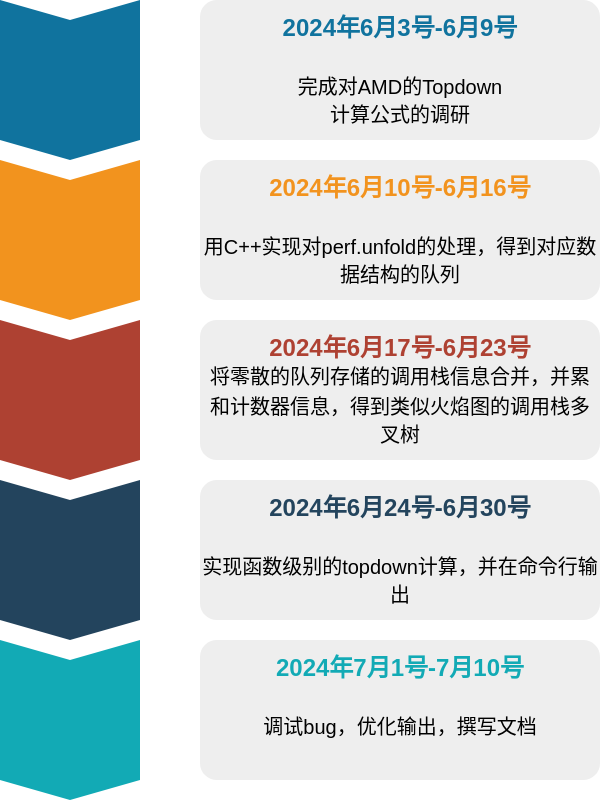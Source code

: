 <mxfile version="24.4.9" type="github">
  <diagram name="Page-1" id="fbcf5db9-b524-4cd4-e4f3-379dc89c3999">
    <mxGraphModel dx="956" dy="541" grid="1" gridSize="10" guides="1" tooltips="1" connect="1" arrows="1" fold="1" page="1" pageScale="1" pageWidth="850" pageHeight="1100" background="none" math="0" shadow="0">
      <root>
        <mxCell id="0" />
        <mxCell id="1" parent="0" />
        <mxCell id="r6oAo4zPIjc18obEtW12-62" value="" style="shape=step;perimeter=stepPerimeter;whiteSpace=wrap;html=1;fixedSize=1;size=10;direction=south;fillColor=#10739E;strokeColor=none;rounded=0;" vertex="1" parent="1">
          <mxGeometry x="310" y="50" width="70" height="80" as="geometry" />
        </mxCell>
        <mxCell id="r6oAo4zPIjc18obEtW12-63" value="" style="shape=step;perimeter=stepPerimeter;whiteSpace=wrap;html=1;fixedSize=1;size=10;direction=south;fillColor=#F2931E;strokeColor=none;rounded=0;" vertex="1" parent="1">
          <mxGeometry x="310" y="130" width="70" height="80" as="geometry" />
        </mxCell>
        <mxCell id="r6oAo4zPIjc18obEtW12-64" value="" style="shape=step;perimeter=stepPerimeter;whiteSpace=wrap;html=1;fixedSize=1;size=10;direction=south;fillColor=#AE4132;strokeColor=none;rounded=0;" vertex="1" parent="1">
          <mxGeometry x="310" y="210" width="70" height="80" as="geometry" />
        </mxCell>
        <mxCell id="r6oAo4zPIjc18obEtW12-65" value="" style="shape=step;perimeter=stepPerimeter;whiteSpace=wrap;html=1;fixedSize=1;size=10;direction=south;fillColor=#23445D;strokeColor=none;rounded=0;" vertex="1" parent="1">
          <mxGeometry x="310" y="290" width="70" height="80" as="geometry" />
        </mxCell>
        <mxCell id="r6oAo4zPIjc18obEtW12-66" value="" style="shape=step;perimeter=stepPerimeter;whiteSpace=wrap;html=1;fixedSize=1;size=10;direction=south;fillColor=#12AAB5;strokeColor=none;rounded=0;" vertex="1" parent="1">
          <mxGeometry x="310" y="370" width="70" height="80" as="geometry" />
        </mxCell>
        <mxCell id="r6oAo4zPIjc18obEtW12-67" value="&lt;font style=&quot;font-size: 10px&quot;&gt;&lt;font style=&quot;font-size: 12px&quot; color=&quot;#10739E&quot;&gt;&lt;b&gt;2024年6月3号-6月9号&lt;/b&gt;&lt;/font&gt;&lt;br&gt;&lt;br&gt;&lt;font size=&quot;1&quot;&gt;完成对AMD的Topdown&lt;/font&gt;&lt;/font&gt;&lt;div&gt;&lt;font style=&quot;font-size: 10px&quot;&gt;&lt;font size=&quot;1&quot;&gt;计算公式的调研&lt;/font&gt;&lt;/font&gt;&lt;/div&gt;" style="rounded=1;strokeColor=none;fillColor=#EEEEEE;align=center;arcSize=12;verticalAlign=top;whiteSpace=wrap;html=1;fontSize=12;" vertex="1" parent="1">
          <mxGeometry x="410" y="50" width="200" height="70" as="geometry" />
        </mxCell>
        <mxCell id="r6oAo4zPIjc18obEtW12-68" value="&lt;font style=&quot;&quot;&gt;&lt;font style=&quot;font-size: 12px;&quot; color=&quot;#F2931E&quot;&gt;&lt;b&gt;2024年6月10号-6月16号&lt;/b&gt;&lt;/font&gt;&lt;br&gt;&lt;br&gt;&lt;font size=&quot;1&quot;&gt;用C++实现对perf.unfold的处理，得到对应数据结构的队列&lt;/font&gt;&lt;/font&gt;" style="rounded=1;strokeColor=none;fillColor=#EEEEEE;align=center;arcSize=12;verticalAlign=top;whiteSpace=wrap;html=1;fontSize=12;" vertex="1" parent="1">
          <mxGeometry x="410" y="130" width="200" height="70" as="geometry" />
        </mxCell>
        <mxCell id="r6oAo4zPIjc18obEtW12-69" value="&lt;font style=&quot;&quot;&gt;&lt;font style=&quot;font-size: 12px;&quot; color=&quot;#AE4132&quot;&gt;&lt;b&gt;2024年6月17号-6月23号&lt;/b&gt;&lt;/font&gt;&lt;br&gt;&lt;font size=&quot;1&quot;&gt;将零散的队列存储的调用栈信息合并，并累和计数器信息，得到类似火焰图的调用栈多叉树&lt;/font&gt;&lt;/font&gt;" style="rounded=1;strokeColor=none;fillColor=#EEEEEE;align=center;arcSize=12;verticalAlign=top;whiteSpace=wrap;html=1;fontSize=12;" vertex="1" parent="1">
          <mxGeometry x="410" y="210" width="200" height="70" as="geometry" />
        </mxCell>
        <mxCell id="r6oAo4zPIjc18obEtW12-70" value="&lt;font style=&quot;&quot;&gt;&lt;font style=&quot;font-size: 12px;&quot; color=&quot;#23445D&quot;&gt;&lt;b&gt;2024年6月24号-6月30号&lt;/b&gt;&lt;/font&gt;&lt;br&gt;&lt;br&gt;&lt;font size=&quot;1&quot;&gt;实现函数级别的topdown计算，并在命令行输出&lt;/font&gt;&lt;/font&gt;" style="rounded=1;strokeColor=none;fillColor=#EEEEEE;align=center;arcSize=12;verticalAlign=top;whiteSpace=wrap;html=1;fontSize=12;" vertex="1" parent="1">
          <mxGeometry x="410" y="290" width="200" height="70" as="geometry" />
        </mxCell>
        <mxCell id="r6oAo4zPIjc18obEtW12-71" value="&lt;font style=&quot;font-size: 10px&quot;&gt;&lt;font style=&quot;font-size: 12px&quot; color=&quot;#12AAB5&quot;&gt;&lt;b&gt;2024年7月1号-7月10号&lt;/b&gt;&lt;/font&gt;&lt;br&gt;&lt;br&gt;&lt;font size=&quot;1&quot;&gt;调试bug，优化输出，撰写文档&lt;/font&gt;&lt;/font&gt;" style="rounded=1;strokeColor=none;fillColor=#EEEEEE;align=center;arcSize=12;verticalAlign=top;whiteSpace=wrap;html=1;fontSize=12;" vertex="1" parent="1">
          <mxGeometry x="410" y="370" width="200" height="70" as="geometry" />
        </mxCell>
      </root>
    </mxGraphModel>
  </diagram>
</mxfile>
